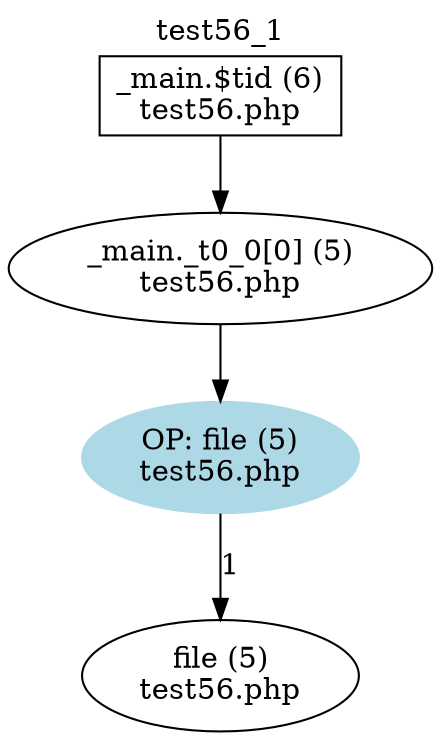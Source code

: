 digraph cfg {
  label="test56_1";
  labelloc=t;
  n1 [shape=box, label="_main.$tid (6)\ntest56.php"];
  n2 [shape=ellipse, label="_main._t0_0[0] (5)\ntest56.php"];
  n3 [shape=ellipse, label="OP: file (5)\ntest56.php",style=filled,color=lightblue];
  n4 [shape=ellipse, label="file (5)\ntest56.php"];
  n1 -> n2;
  n2 -> n3;
  n3 -> n4[label="1"];
}
